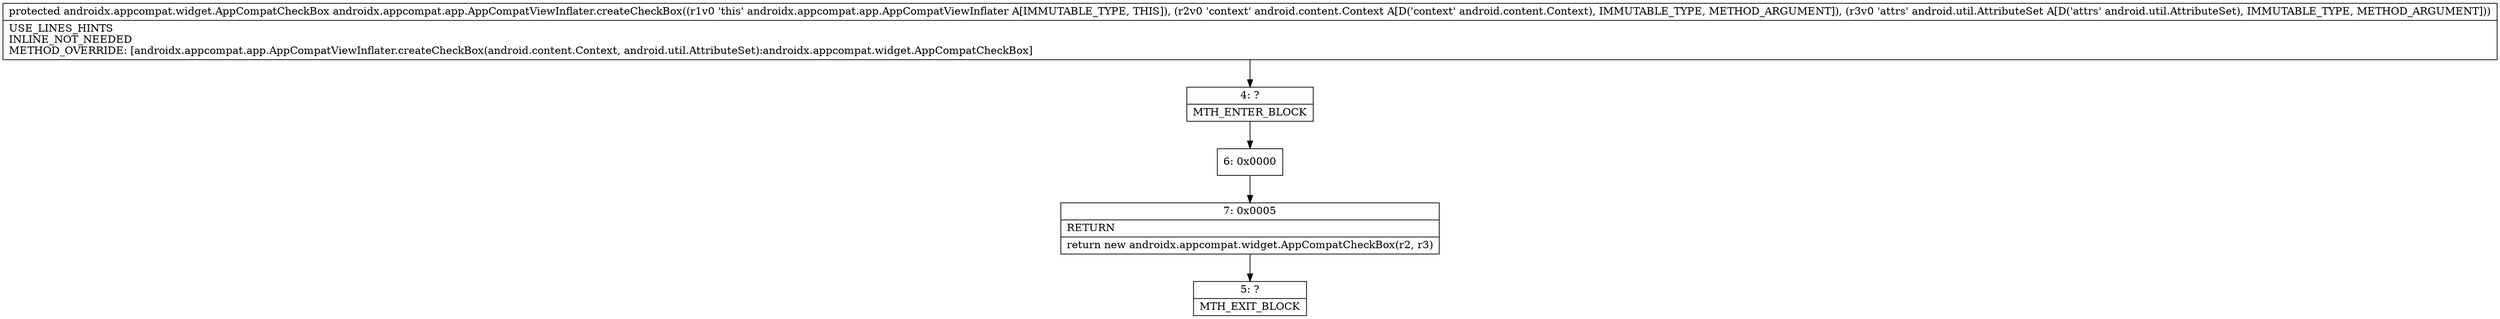 digraph "CFG forandroidx.appcompat.app.AppCompatViewInflater.createCheckBox(Landroid\/content\/Context;Landroid\/util\/AttributeSet;)Landroidx\/appcompat\/widget\/AppCompatCheckBox;" {
Node_4 [shape=record,label="{4\:\ ?|MTH_ENTER_BLOCK\l}"];
Node_6 [shape=record,label="{6\:\ 0x0000}"];
Node_7 [shape=record,label="{7\:\ 0x0005|RETURN\l|return new androidx.appcompat.widget.AppCompatCheckBox(r2, r3)\l}"];
Node_5 [shape=record,label="{5\:\ ?|MTH_EXIT_BLOCK\l}"];
MethodNode[shape=record,label="{protected androidx.appcompat.widget.AppCompatCheckBox androidx.appcompat.app.AppCompatViewInflater.createCheckBox((r1v0 'this' androidx.appcompat.app.AppCompatViewInflater A[IMMUTABLE_TYPE, THIS]), (r2v0 'context' android.content.Context A[D('context' android.content.Context), IMMUTABLE_TYPE, METHOD_ARGUMENT]), (r3v0 'attrs' android.util.AttributeSet A[D('attrs' android.util.AttributeSet), IMMUTABLE_TYPE, METHOD_ARGUMENT]))  | USE_LINES_HINTS\lINLINE_NOT_NEEDED\lMETHOD_OVERRIDE: [androidx.appcompat.app.AppCompatViewInflater.createCheckBox(android.content.Context, android.util.AttributeSet):androidx.appcompat.widget.AppCompatCheckBox]\l}"];
MethodNode -> Node_4;Node_4 -> Node_6;
Node_6 -> Node_7;
Node_7 -> Node_5;
}

